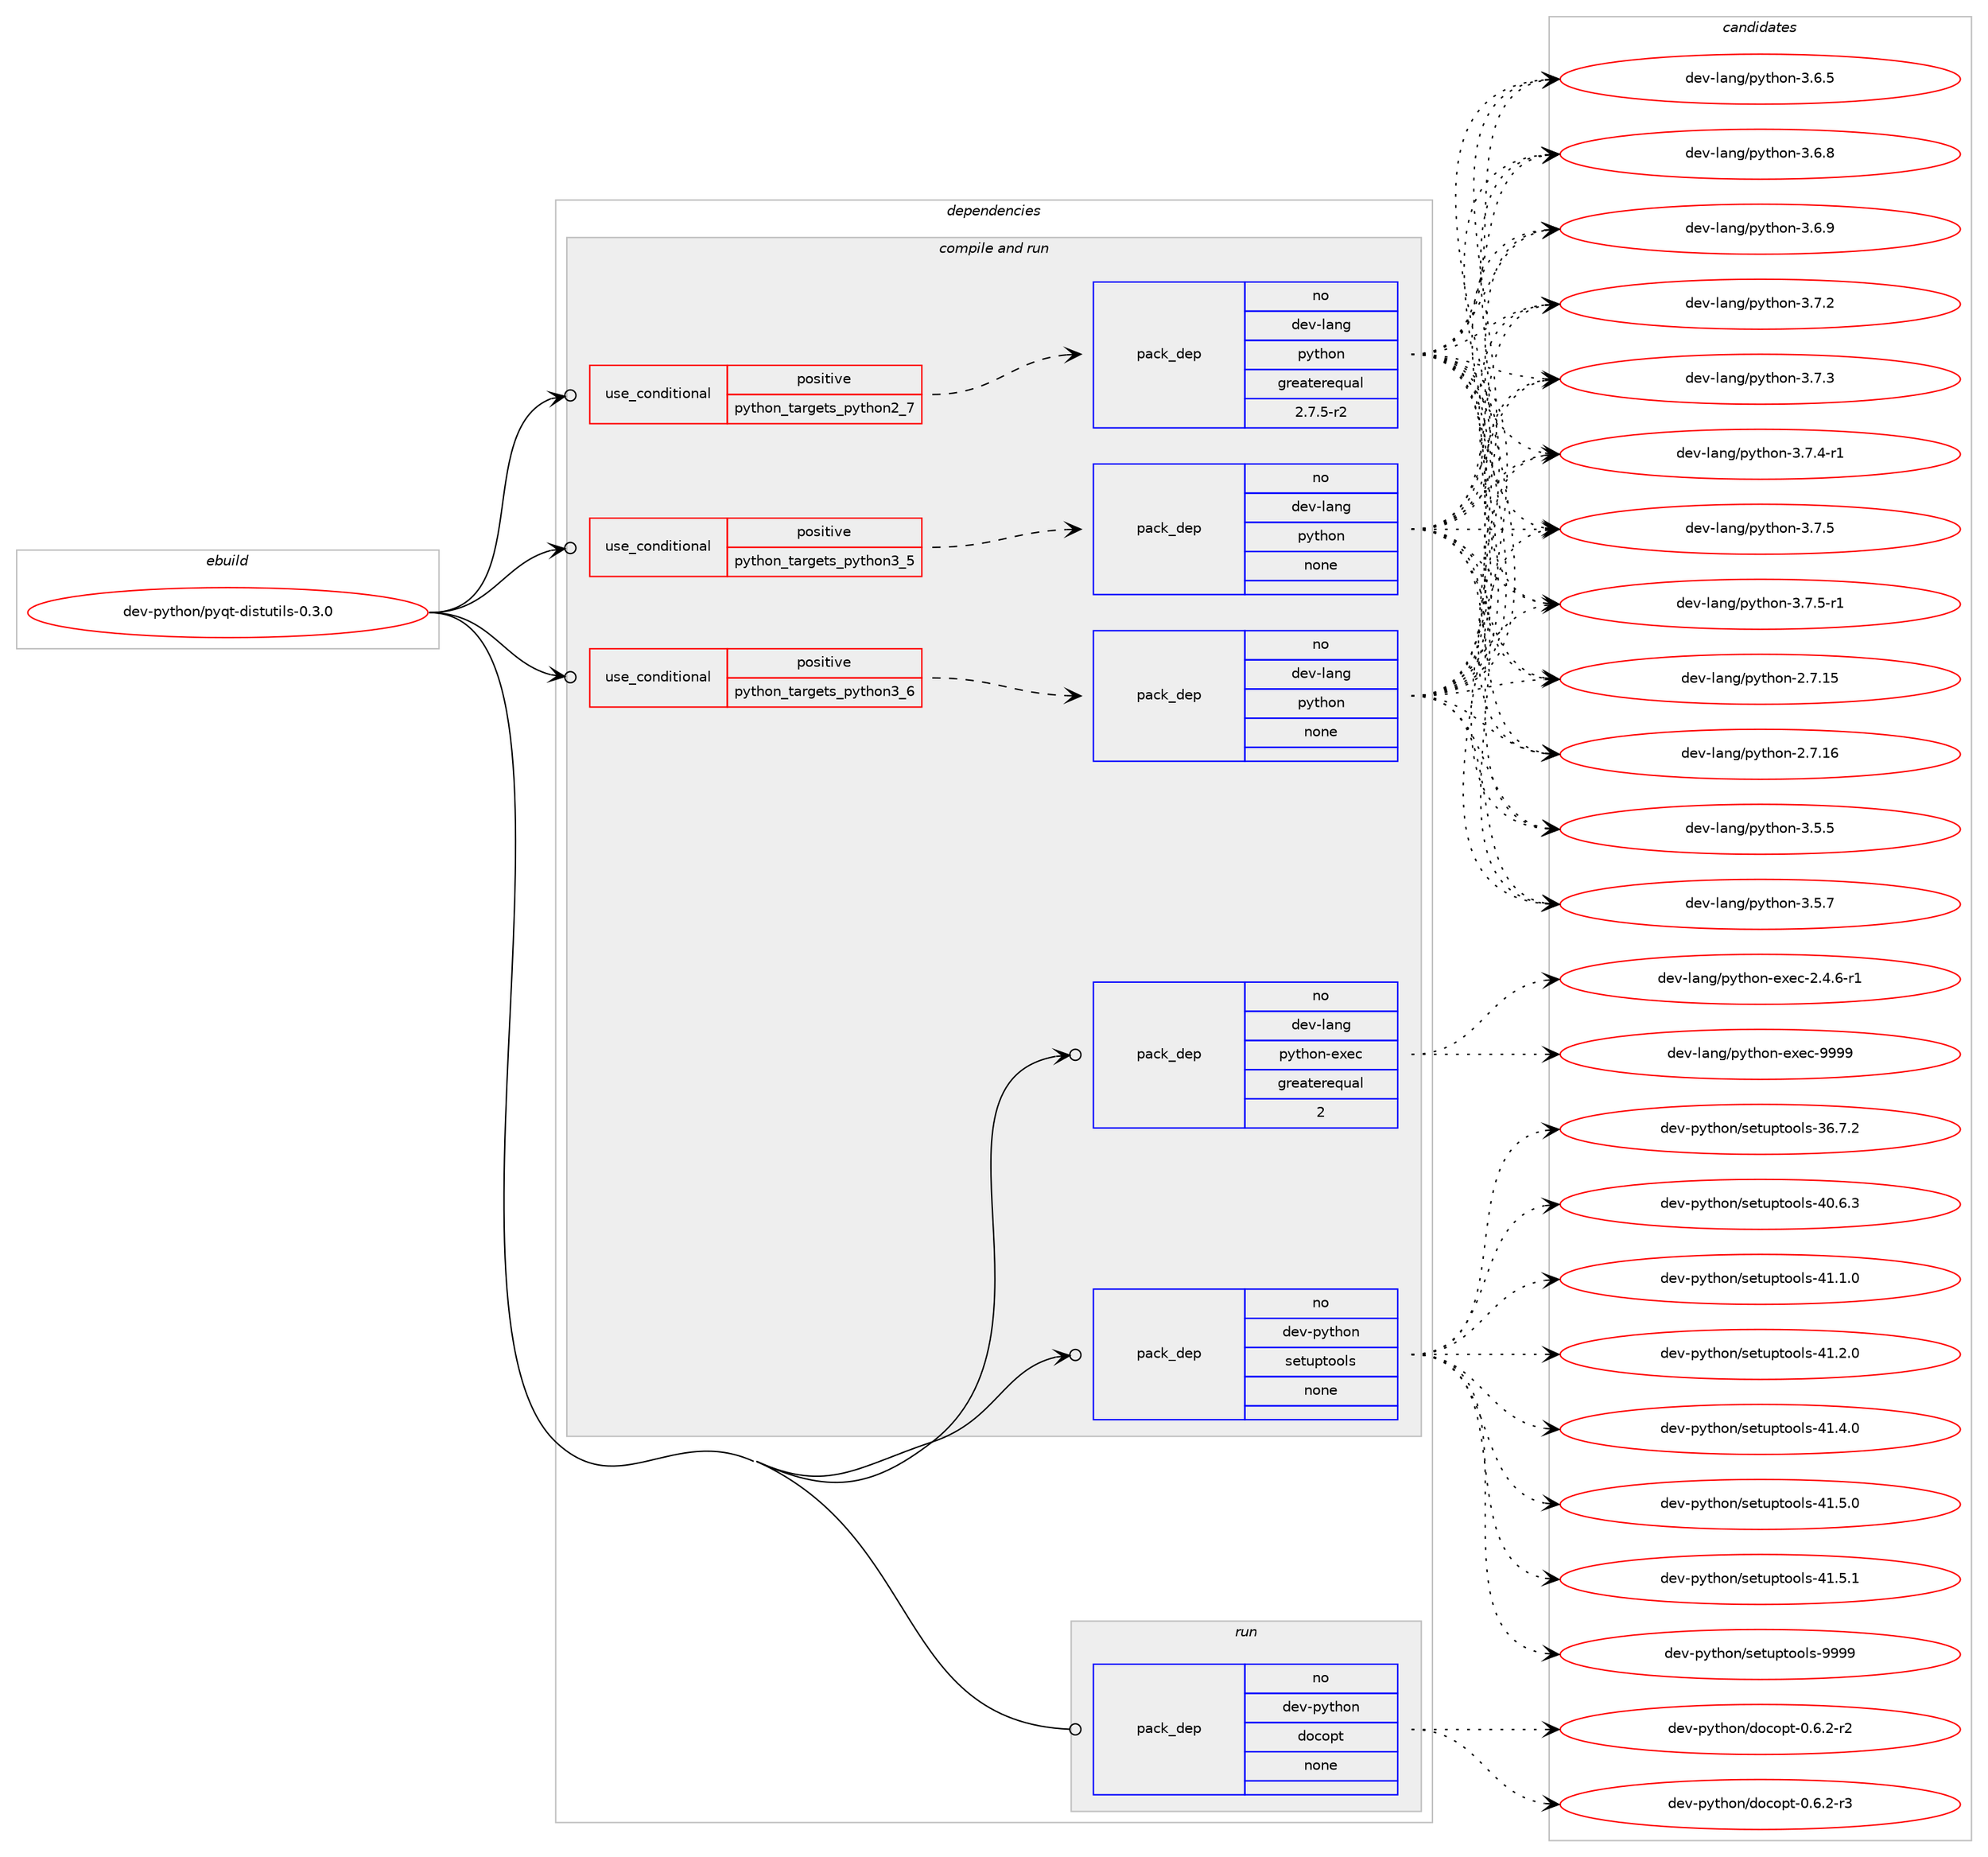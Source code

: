 digraph prolog {

# *************
# Graph options
# *************

newrank=true;
concentrate=true;
compound=true;
graph [rankdir=LR,fontname=Helvetica,fontsize=10,ranksep=1.5];#, ranksep=2.5, nodesep=0.2];
edge  [arrowhead=vee];
node  [fontname=Helvetica,fontsize=10];

# **********
# The ebuild
# **********

subgraph cluster_leftcol {
color=gray;
rank=same;
label=<<i>ebuild</i>>;
id [label="dev-python/pyqt-distutils-0.3.0", color=red, width=4, href="../dev-python/pyqt-distutils-0.3.0.svg"];
}

# ****************
# The dependencies
# ****************

subgraph cluster_midcol {
color=gray;
label=<<i>dependencies</i>>;
subgraph cluster_compile {
fillcolor="#eeeeee";
style=filled;
label=<<i>compile</i>>;
}
subgraph cluster_compileandrun {
fillcolor="#eeeeee";
style=filled;
label=<<i>compile and run</i>>;
subgraph cond146621 {
dependency628130 [label=<<TABLE BORDER="0" CELLBORDER="1" CELLSPACING="0" CELLPADDING="4"><TR><TD ROWSPAN="3" CELLPADDING="10">use_conditional</TD></TR><TR><TD>positive</TD></TR><TR><TD>python_targets_python2_7</TD></TR></TABLE>>, shape=none, color=red];
subgraph pack469650 {
dependency628131 [label=<<TABLE BORDER="0" CELLBORDER="1" CELLSPACING="0" CELLPADDING="4" WIDTH="220"><TR><TD ROWSPAN="6" CELLPADDING="30">pack_dep</TD></TR><TR><TD WIDTH="110">no</TD></TR><TR><TD>dev-lang</TD></TR><TR><TD>python</TD></TR><TR><TD>greaterequal</TD></TR><TR><TD>2.7.5-r2</TD></TR></TABLE>>, shape=none, color=blue];
}
dependency628130:e -> dependency628131:w [weight=20,style="dashed",arrowhead="vee"];
}
id:e -> dependency628130:w [weight=20,style="solid",arrowhead="odotvee"];
subgraph cond146622 {
dependency628132 [label=<<TABLE BORDER="0" CELLBORDER="1" CELLSPACING="0" CELLPADDING="4"><TR><TD ROWSPAN="3" CELLPADDING="10">use_conditional</TD></TR><TR><TD>positive</TD></TR><TR><TD>python_targets_python3_5</TD></TR></TABLE>>, shape=none, color=red];
subgraph pack469651 {
dependency628133 [label=<<TABLE BORDER="0" CELLBORDER="1" CELLSPACING="0" CELLPADDING="4" WIDTH="220"><TR><TD ROWSPAN="6" CELLPADDING="30">pack_dep</TD></TR><TR><TD WIDTH="110">no</TD></TR><TR><TD>dev-lang</TD></TR><TR><TD>python</TD></TR><TR><TD>none</TD></TR><TR><TD></TD></TR></TABLE>>, shape=none, color=blue];
}
dependency628132:e -> dependency628133:w [weight=20,style="dashed",arrowhead="vee"];
}
id:e -> dependency628132:w [weight=20,style="solid",arrowhead="odotvee"];
subgraph cond146623 {
dependency628134 [label=<<TABLE BORDER="0" CELLBORDER="1" CELLSPACING="0" CELLPADDING="4"><TR><TD ROWSPAN="3" CELLPADDING="10">use_conditional</TD></TR><TR><TD>positive</TD></TR><TR><TD>python_targets_python3_6</TD></TR></TABLE>>, shape=none, color=red];
subgraph pack469652 {
dependency628135 [label=<<TABLE BORDER="0" CELLBORDER="1" CELLSPACING="0" CELLPADDING="4" WIDTH="220"><TR><TD ROWSPAN="6" CELLPADDING="30">pack_dep</TD></TR><TR><TD WIDTH="110">no</TD></TR><TR><TD>dev-lang</TD></TR><TR><TD>python</TD></TR><TR><TD>none</TD></TR><TR><TD></TD></TR></TABLE>>, shape=none, color=blue];
}
dependency628134:e -> dependency628135:w [weight=20,style="dashed",arrowhead="vee"];
}
id:e -> dependency628134:w [weight=20,style="solid",arrowhead="odotvee"];
subgraph pack469653 {
dependency628136 [label=<<TABLE BORDER="0" CELLBORDER="1" CELLSPACING="0" CELLPADDING="4" WIDTH="220"><TR><TD ROWSPAN="6" CELLPADDING="30">pack_dep</TD></TR><TR><TD WIDTH="110">no</TD></TR><TR><TD>dev-lang</TD></TR><TR><TD>python-exec</TD></TR><TR><TD>greaterequal</TD></TR><TR><TD>2</TD></TR></TABLE>>, shape=none, color=blue];
}
id:e -> dependency628136:w [weight=20,style="solid",arrowhead="odotvee"];
subgraph pack469654 {
dependency628137 [label=<<TABLE BORDER="0" CELLBORDER="1" CELLSPACING="0" CELLPADDING="4" WIDTH="220"><TR><TD ROWSPAN="6" CELLPADDING="30">pack_dep</TD></TR><TR><TD WIDTH="110">no</TD></TR><TR><TD>dev-python</TD></TR><TR><TD>setuptools</TD></TR><TR><TD>none</TD></TR><TR><TD></TD></TR></TABLE>>, shape=none, color=blue];
}
id:e -> dependency628137:w [weight=20,style="solid",arrowhead="odotvee"];
}
subgraph cluster_run {
fillcolor="#eeeeee";
style=filled;
label=<<i>run</i>>;
subgraph pack469655 {
dependency628138 [label=<<TABLE BORDER="0" CELLBORDER="1" CELLSPACING="0" CELLPADDING="4" WIDTH="220"><TR><TD ROWSPAN="6" CELLPADDING="30">pack_dep</TD></TR><TR><TD WIDTH="110">no</TD></TR><TR><TD>dev-python</TD></TR><TR><TD>docopt</TD></TR><TR><TD>none</TD></TR><TR><TD></TD></TR></TABLE>>, shape=none, color=blue];
}
id:e -> dependency628138:w [weight=20,style="solid",arrowhead="odot"];
}
}

# **************
# The candidates
# **************

subgraph cluster_choices {
rank=same;
color=gray;
label=<<i>candidates</i>>;

subgraph choice469650 {
color=black;
nodesep=1;
choice10010111845108971101034711212111610411111045504655464953 [label="dev-lang/python-2.7.15", color=red, width=4,href="../dev-lang/python-2.7.15.svg"];
choice10010111845108971101034711212111610411111045504655464954 [label="dev-lang/python-2.7.16", color=red, width=4,href="../dev-lang/python-2.7.16.svg"];
choice100101118451089711010347112121116104111110455146534653 [label="dev-lang/python-3.5.5", color=red, width=4,href="../dev-lang/python-3.5.5.svg"];
choice100101118451089711010347112121116104111110455146534655 [label="dev-lang/python-3.5.7", color=red, width=4,href="../dev-lang/python-3.5.7.svg"];
choice100101118451089711010347112121116104111110455146544653 [label="dev-lang/python-3.6.5", color=red, width=4,href="../dev-lang/python-3.6.5.svg"];
choice100101118451089711010347112121116104111110455146544656 [label="dev-lang/python-3.6.8", color=red, width=4,href="../dev-lang/python-3.6.8.svg"];
choice100101118451089711010347112121116104111110455146544657 [label="dev-lang/python-3.6.9", color=red, width=4,href="../dev-lang/python-3.6.9.svg"];
choice100101118451089711010347112121116104111110455146554650 [label="dev-lang/python-3.7.2", color=red, width=4,href="../dev-lang/python-3.7.2.svg"];
choice100101118451089711010347112121116104111110455146554651 [label="dev-lang/python-3.7.3", color=red, width=4,href="../dev-lang/python-3.7.3.svg"];
choice1001011184510897110103471121211161041111104551465546524511449 [label="dev-lang/python-3.7.4-r1", color=red, width=4,href="../dev-lang/python-3.7.4-r1.svg"];
choice100101118451089711010347112121116104111110455146554653 [label="dev-lang/python-3.7.5", color=red, width=4,href="../dev-lang/python-3.7.5.svg"];
choice1001011184510897110103471121211161041111104551465546534511449 [label="dev-lang/python-3.7.5-r1", color=red, width=4,href="../dev-lang/python-3.7.5-r1.svg"];
dependency628131:e -> choice10010111845108971101034711212111610411111045504655464953:w [style=dotted,weight="100"];
dependency628131:e -> choice10010111845108971101034711212111610411111045504655464954:w [style=dotted,weight="100"];
dependency628131:e -> choice100101118451089711010347112121116104111110455146534653:w [style=dotted,weight="100"];
dependency628131:e -> choice100101118451089711010347112121116104111110455146534655:w [style=dotted,weight="100"];
dependency628131:e -> choice100101118451089711010347112121116104111110455146544653:w [style=dotted,weight="100"];
dependency628131:e -> choice100101118451089711010347112121116104111110455146544656:w [style=dotted,weight="100"];
dependency628131:e -> choice100101118451089711010347112121116104111110455146544657:w [style=dotted,weight="100"];
dependency628131:e -> choice100101118451089711010347112121116104111110455146554650:w [style=dotted,weight="100"];
dependency628131:e -> choice100101118451089711010347112121116104111110455146554651:w [style=dotted,weight="100"];
dependency628131:e -> choice1001011184510897110103471121211161041111104551465546524511449:w [style=dotted,weight="100"];
dependency628131:e -> choice100101118451089711010347112121116104111110455146554653:w [style=dotted,weight="100"];
dependency628131:e -> choice1001011184510897110103471121211161041111104551465546534511449:w [style=dotted,weight="100"];
}
subgraph choice469651 {
color=black;
nodesep=1;
choice10010111845108971101034711212111610411111045504655464953 [label="dev-lang/python-2.7.15", color=red, width=4,href="../dev-lang/python-2.7.15.svg"];
choice10010111845108971101034711212111610411111045504655464954 [label="dev-lang/python-2.7.16", color=red, width=4,href="../dev-lang/python-2.7.16.svg"];
choice100101118451089711010347112121116104111110455146534653 [label="dev-lang/python-3.5.5", color=red, width=4,href="../dev-lang/python-3.5.5.svg"];
choice100101118451089711010347112121116104111110455146534655 [label="dev-lang/python-3.5.7", color=red, width=4,href="../dev-lang/python-3.5.7.svg"];
choice100101118451089711010347112121116104111110455146544653 [label="dev-lang/python-3.6.5", color=red, width=4,href="../dev-lang/python-3.6.5.svg"];
choice100101118451089711010347112121116104111110455146544656 [label="dev-lang/python-3.6.8", color=red, width=4,href="../dev-lang/python-3.6.8.svg"];
choice100101118451089711010347112121116104111110455146544657 [label="dev-lang/python-3.6.9", color=red, width=4,href="../dev-lang/python-3.6.9.svg"];
choice100101118451089711010347112121116104111110455146554650 [label="dev-lang/python-3.7.2", color=red, width=4,href="../dev-lang/python-3.7.2.svg"];
choice100101118451089711010347112121116104111110455146554651 [label="dev-lang/python-3.7.3", color=red, width=4,href="../dev-lang/python-3.7.3.svg"];
choice1001011184510897110103471121211161041111104551465546524511449 [label="dev-lang/python-3.7.4-r1", color=red, width=4,href="../dev-lang/python-3.7.4-r1.svg"];
choice100101118451089711010347112121116104111110455146554653 [label="dev-lang/python-3.7.5", color=red, width=4,href="../dev-lang/python-3.7.5.svg"];
choice1001011184510897110103471121211161041111104551465546534511449 [label="dev-lang/python-3.7.5-r1", color=red, width=4,href="../dev-lang/python-3.7.5-r1.svg"];
dependency628133:e -> choice10010111845108971101034711212111610411111045504655464953:w [style=dotted,weight="100"];
dependency628133:e -> choice10010111845108971101034711212111610411111045504655464954:w [style=dotted,weight="100"];
dependency628133:e -> choice100101118451089711010347112121116104111110455146534653:w [style=dotted,weight="100"];
dependency628133:e -> choice100101118451089711010347112121116104111110455146534655:w [style=dotted,weight="100"];
dependency628133:e -> choice100101118451089711010347112121116104111110455146544653:w [style=dotted,weight="100"];
dependency628133:e -> choice100101118451089711010347112121116104111110455146544656:w [style=dotted,weight="100"];
dependency628133:e -> choice100101118451089711010347112121116104111110455146544657:w [style=dotted,weight="100"];
dependency628133:e -> choice100101118451089711010347112121116104111110455146554650:w [style=dotted,weight="100"];
dependency628133:e -> choice100101118451089711010347112121116104111110455146554651:w [style=dotted,weight="100"];
dependency628133:e -> choice1001011184510897110103471121211161041111104551465546524511449:w [style=dotted,weight="100"];
dependency628133:e -> choice100101118451089711010347112121116104111110455146554653:w [style=dotted,weight="100"];
dependency628133:e -> choice1001011184510897110103471121211161041111104551465546534511449:w [style=dotted,weight="100"];
}
subgraph choice469652 {
color=black;
nodesep=1;
choice10010111845108971101034711212111610411111045504655464953 [label="dev-lang/python-2.7.15", color=red, width=4,href="../dev-lang/python-2.7.15.svg"];
choice10010111845108971101034711212111610411111045504655464954 [label="dev-lang/python-2.7.16", color=red, width=4,href="../dev-lang/python-2.7.16.svg"];
choice100101118451089711010347112121116104111110455146534653 [label="dev-lang/python-3.5.5", color=red, width=4,href="../dev-lang/python-3.5.5.svg"];
choice100101118451089711010347112121116104111110455146534655 [label="dev-lang/python-3.5.7", color=red, width=4,href="../dev-lang/python-3.5.7.svg"];
choice100101118451089711010347112121116104111110455146544653 [label="dev-lang/python-3.6.5", color=red, width=4,href="../dev-lang/python-3.6.5.svg"];
choice100101118451089711010347112121116104111110455146544656 [label="dev-lang/python-3.6.8", color=red, width=4,href="../dev-lang/python-3.6.8.svg"];
choice100101118451089711010347112121116104111110455146544657 [label="dev-lang/python-3.6.9", color=red, width=4,href="../dev-lang/python-3.6.9.svg"];
choice100101118451089711010347112121116104111110455146554650 [label="dev-lang/python-3.7.2", color=red, width=4,href="../dev-lang/python-3.7.2.svg"];
choice100101118451089711010347112121116104111110455146554651 [label="dev-lang/python-3.7.3", color=red, width=4,href="../dev-lang/python-3.7.3.svg"];
choice1001011184510897110103471121211161041111104551465546524511449 [label="dev-lang/python-3.7.4-r1", color=red, width=4,href="../dev-lang/python-3.7.4-r1.svg"];
choice100101118451089711010347112121116104111110455146554653 [label="dev-lang/python-3.7.5", color=red, width=4,href="../dev-lang/python-3.7.5.svg"];
choice1001011184510897110103471121211161041111104551465546534511449 [label="dev-lang/python-3.7.5-r1", color=red, width=4,href="../dev-lang/python-3.7.5-r1.svg"];
dependency628135:e -> choice10010111845108971101034711212111610411111045504655464953:w [style=dotted,weight="100"];
dependency628135:e -> choice10010111845108971101034711212111610411111045504655464954:w [style=dotted,weight="100"];
dependency628135:e -> choice100101118451089711010347112121116104111110455146534653:w [style=dotted,weight="100"];
dependency628135:e -> choice100101118451089711010347112121116104111110455146534655:w [style=dotted,weight="100"];
dependency628135:e -> choice100101118451089711010347112121116104111110455146544653:w [style=dotted,weight="100"];
dependency628135:e -> choice100101118451089711010347112121116104111110455146544656:w [style=dotted,weight="100"];
dependency628135:e -> choice100101118451089711010347112121116104111110455146544657:w [style=dotted,weight="100"];
dependency628135:e -> choice100101118451089711010347112121116104111110455146554650:w [style=dotted,weight="100"];
dependency628135:e -> choice100101118451089711010347112121116104111110455146554651:w [style=dotted,weight="100"];
dependency628135:e -> choice1001011184510897110103471121211161041111104551465546524511449:w [style=dotted,weight="100"];
dependency628135:e -> choice100101118451089711010347112121116104111110455146554653:w [style=dotted,weight="100"];
dependency628135:e -> choice1001011184510897110103471121211161041111104551465546534511449:w [style=dotted,weight="100"];
}
subgraph choice469653 {
color=black;
nodesep=1;
choice10010111845108971101034711212111610411111045101120101994550465246544511449 [label="dev-lang/python-exec-2.4.6-r1", color=red, width=4,href="../dev-lang/python-exec-2.4.6-r1.svg"];
choice10010111845108971101034711212111610411111045101120101994557575757 [label="dev-lang/python-exec-9999", color=red, width=4,href="../dev-lang/python-exec-9999.svg"];
dependency628136:e -> choice10010111845108971101034711212111610411111045101120101994550465246544511449:w [style=dotted,weight="100"];
dependency628136:e -> choice10010111845108971101034711212111610411111045101120101994557575757:w [style=dotted,weight="100"];
}
subgraph choice469654 {
color=black;
nodesep=1;
choice100101118451121211161041111104711510111611711211611111110811545515446554650 [label="dev-python/setuptools-36.7.2", color=red, width=4,href="../dev-python/setuptools-36.7.2.svg"];
choice100101118451121211161041111104711510111611711211611111110811545524846544651 [label="dev-python/setuptools-40.6.3", color=red, width=4,href="../dev-python/setuptools-40.6.3.svg"];
choice100101118451121211161041111104711510111611711211611111110811545524946494648 [label="dev-python/setuptools-41.1.0", color=red, width=4,href="../dev-python/setuptools-41.1.0.svg"];
choice100101118451121211161041111104711510111611711211611111110811545524946504648 [label="dev-python/setuptools-41.2.0", color=red, width=4,href="../dev-python/setuptools-41.2.0.svg"];
choice100101118451121211161041111104711510111611711211611111110811545524946524648 [label="dev-python/setuptools-41.4.0", color=red, width=4,href="../dev-python/setuptools-41.4.0.svg"];
choice100101118451121211161041111104711510111611711211611111110811545524946534648 [label="dev-python/setuptools-41.5.0", color=red, width=4,href="../dev-python/setuptools-41.5.0.svg"];
choice100101118451121211161041111104711510111611711211611111110811545524946534649 [label="dev-python/setuptools-41.5.1", color=red, width=4,href="../dev-python/setuptools-41.5.1.svg"];
choice10010111845112121116104111110471151011161171121161111111081154557575757 [label="dev-python/setuptools-9999", color=red, width=4,href="../dev-python/setuptools-9999.svg"];
dependency628137:e -> choice100101118451121211161041111104711510111611711211611111110811545515446554650:w [style=dotted,weight="100"];
dependency628137:e -> choice100101118451121211161041111104711510111611711211611111110811545524846544651:w [style=dotted,weight="100"];
dependency628137:e -> choice100101118451121211161041111104711510111611711211611111110811545524946494648:w [style=dotted,weight="100"];
dependency628137:e -> choice100101118451121211161041111104711510111611711211611111110811545524946504648:w [style=dotted,weight="100"];
dependency628137:e -> choice100101118451121211161041111104711510111611711211611111110811545524946524648:w [style=dotted,weight="100"];
dependency628137:e -> choice100101118451121211161041111104711510111611711211611111110811545524946534648:w [style=dotted,weight="100"];
dependency628137:e -> choice100101118451121211161041111104711510111611711211611111110811545524946534649:w [style=dotted,weight="100"];
dependency628137:e -> choice10010111845112121116104111110471151011161171121161111111081154557575757:w [style=dotted,weight="100"];
}
subgraph choice469655 {
color=black;
nodesep=1;
choice1001011184511212111610411111047100111991111121164548465446504511450 [label="dev-python/docopt-0.6.2-r2", color=red, width=4,href="../dev-python/docopt-0.6.2-r2.svg"];
choice1001011184511212111610411111047100111991111121164548465446504511451 [label="dev-python/docopt-0.6.2-r3", color=red, width=4,href="../dev-python/docopt-0.6.2-r3.svg"];
dependency628138:e -> choice1001011184511212111610411111047100111991111121164548465446504511450:w [style=dotted,weight="100"];
dependency628138:e -> choice1001011184511212111610411111047100111991111121164548465446504511451:w [style=dotted,weight="100"];
}
}

}
